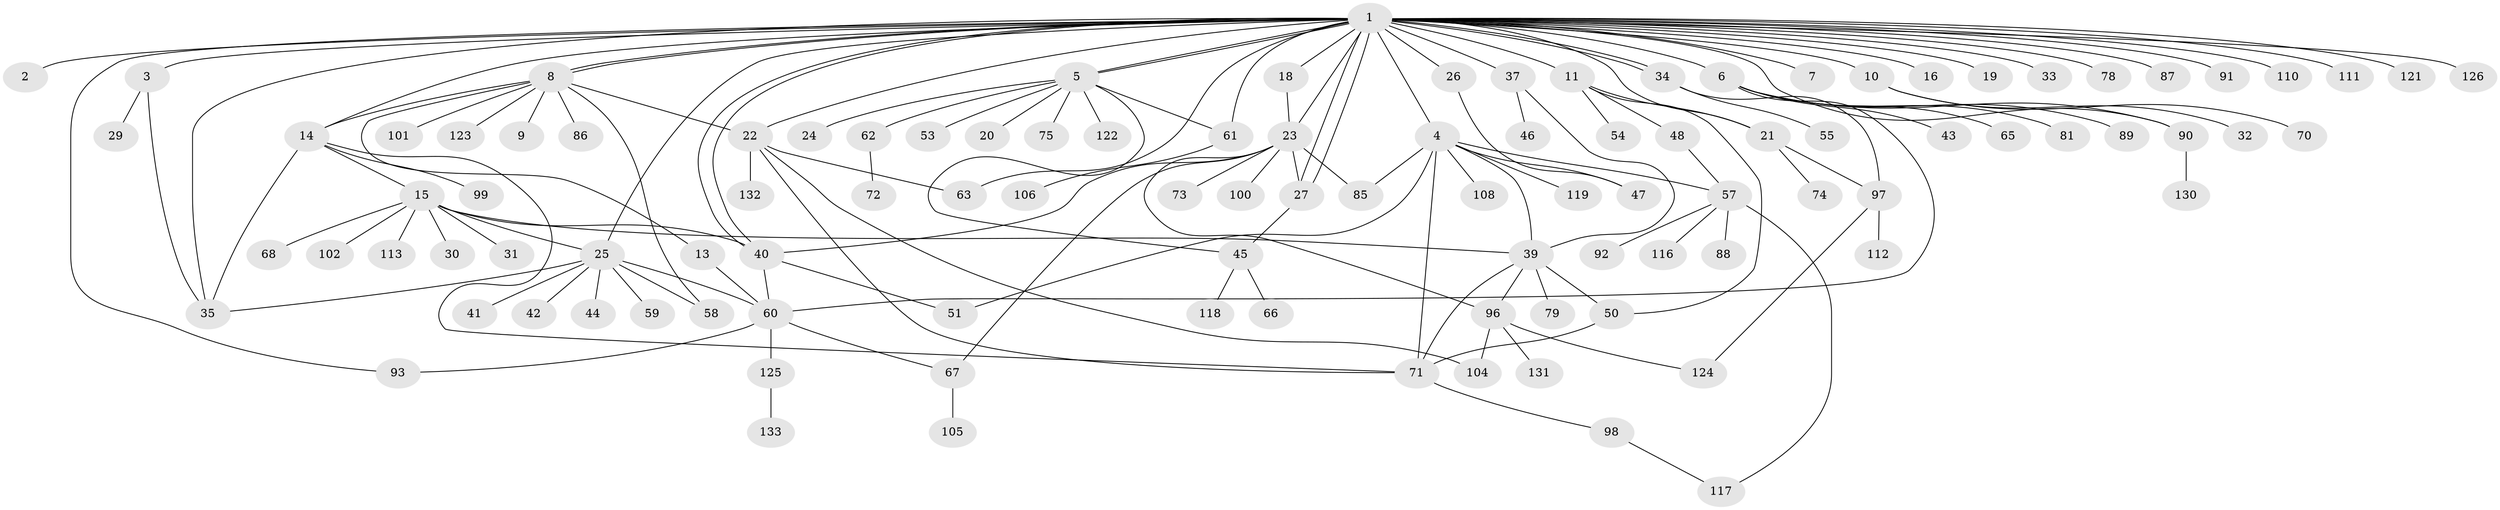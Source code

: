 // original degree distribution, {43: 0.007462686567164179, 1: 0.5447761194029851, 4: 0.05970149253731343, 7: 0.014925373134328358, 11: 0.007462686567164179, 8: 0.014925373134328358, 10: 0.022388059701492536, 3: 0.06716417910447761, 6: 0.03731343283582089, 2: 0.1791044776119403, 5: 0.03731343283582089, 9: 0.007462686567164179}
// Generated by graph-tools (version 1.1) at 2025/11/02/27/25 16:11:12]
// undirected, 106 vertices, 147 edges
graph export_dot {
graph [start="1"]
  node [color=gray90,style=filled];
  1 [super="+36"];
  2;
  3 [super="+115"];
  4 [super="+17"];
  5 [super="+28"];
  6 [super="+103"];
  7;
  8 [super="+12"];
  9;
  10;
  11 [super="+69"];
  13;
  14 [super="+129"];
  15 [super="+134"];
  16;
  18;
  19;
  20;
  21 [super="+38"];
  22 [super="+56"];
  23 [super="+83"];
  24;
  25 [super="+82"];
  26 [super="+107"];
  27;
  29;
  30;
  31;
  32 [super="+49"];
  33;
  34 [super="+127"];
  35;
  37;
  39 [super="+95"];
  40 [super="+109"];
  41;
  42;
  43;
  44;
  45 [super="+64"];
  46 [super="+52"];
  47;
  48;
  50;
  51;
  53;
  54;
  55;
  57 [super="+76"];
  58;
  59;
  60 [super="+77"];
  61 [super="+84"];
  62;
  63;
  65;
  66;
  67 [super="+80"];
  68;
  70;
  71 [super="+94"];
  72;
  73;
  74;
  75;
  78;
  79;
  81;
  85;
  86;
  87;
  88;
  89;
  90;
  91;
  92;
  93;
  96;
  97 [super="+114"];
  98;
  99;
  100;
  101;
  102;
  104 [super="+120"];
  105;
  106;
  108;
  110;
  111;
  112;
  113;
  116;
  117;
  118;
  119;
  121;
  122;
  123;
  124;
  125;
  126 [super="+128"];
  130;
  131;
  132;
  133;
  1 -- 2;
  1 -- 3;
  1 -- 4;
  1 -- 5;
  1 -- 5;
  1 -- 6;
  1 -- 7;
  1 -- 8;
  1 -- 8;
  1 -- 10;
  1 -- 11;
  1 -- 14 [weight=2];
  1 -- 16;
  1 -- 18;
  1 -- 19;
  1 -- 21;
  1 -- 22;
  1 -- 23 [weight=2];
  1 -- 25;
  1 -- 26;
  1 -- 27;
  1 -- 27;
  1 -- 33;
  1 -- 34;
  1 -- 34;
  1 -- 35;
  1 -- 37;
  1 -- 40 [weight=2];
  1 -- 40;
  1 -- 61;
  1 -- 63;
  1 -- 78;
  1 -- 90;
  1 -- 91;
  1 -- 93;
  1 -- 110;
  1 -- 111;
  1 -- 121;
  1 -- 126;
  1 -- 87;
  3 -- 29;
  3 -- 35;
  4 -- 39;
  4 -- 47;
  4 -- 57;
  4 -- 119;
  4 -- 71;
  4 -- 108;
  4 -- 51;
  4 -- 85;
  5 -- 20;
  5 -- 24;
  5 -- 45;
  5 -- 53;
  5 -- 61;
  5 -- 62;
  5 -- 75;
  5 -- 122;
  6 -- 43;
  6 -- 65;
  6 -- 81;
  6 -- 89;
  6 -- 90;
  6 -- 60;
  8 -- 9;
  8 -- 13;
  8 -- 14;
  8 -- 22;
  8 -- 58;
  8 -- 101;
  8 -- 123;
  8 -- 86;
  10 -- 32;
  10 -- 70;
  11 -- 21;
  11 -- 48;
  11 -- 50;
  11 -- 54;
  13 -- 60;
  14 -- 15;
  14 -- 71;
  14 -- 99;
  14 -- 35;
  15 -- 25;
  15 -- 30;
  15 -- 31;
  15 -- 39;
  15 -- 40;
  15 -- 68;
  15 -- 102;
  15 -- 113;
  18 -- 23;
  21 -- 74;
  21 -- 97;
  22 -- 132;
  22 -- 71;
  22 -- 104;
  22 -- 63;
  23 -- 27;
  23 -- 73;
  23 -- 85;
  23 -- 96;
  23 -- 100;
  23 -- 40;
  23 -- 67;
  25 -- 35;
  25 -- 41;
  25 -- 42;
  25 -- 44;
  25 -- 58;
  25 -- 59;
  25 -- 60;
  26 -- 47;
  27 -- 45;
  34 -- 55;
  34 -- 97;
  37 -- 39;
  37 -- 46;
  39 -- 50;
  39 -- 79;
  39 -- 96;
  39 -- 71;
  40 -- 51;
  40 -- 60;
  45 -- 66;
  45 -- 118;
  48 -- 57;
  50 -- 71;
  57 -- 116;
  57 -- 117;
  57 -- 88;
  57 -- 92;
  60 -- 67;
  60 -- 93;
  60 -- 125;
  61 -- 106;
  62 -- 72;
  67 -- 105;
  71 -- 98;
  90 -- 130;
  96 -- 104;
  96 -- 124;
  96 -- 131;
  97 -- 112;
  97 -- 124;
  98 -- 117;
  125 -- 133;
}
